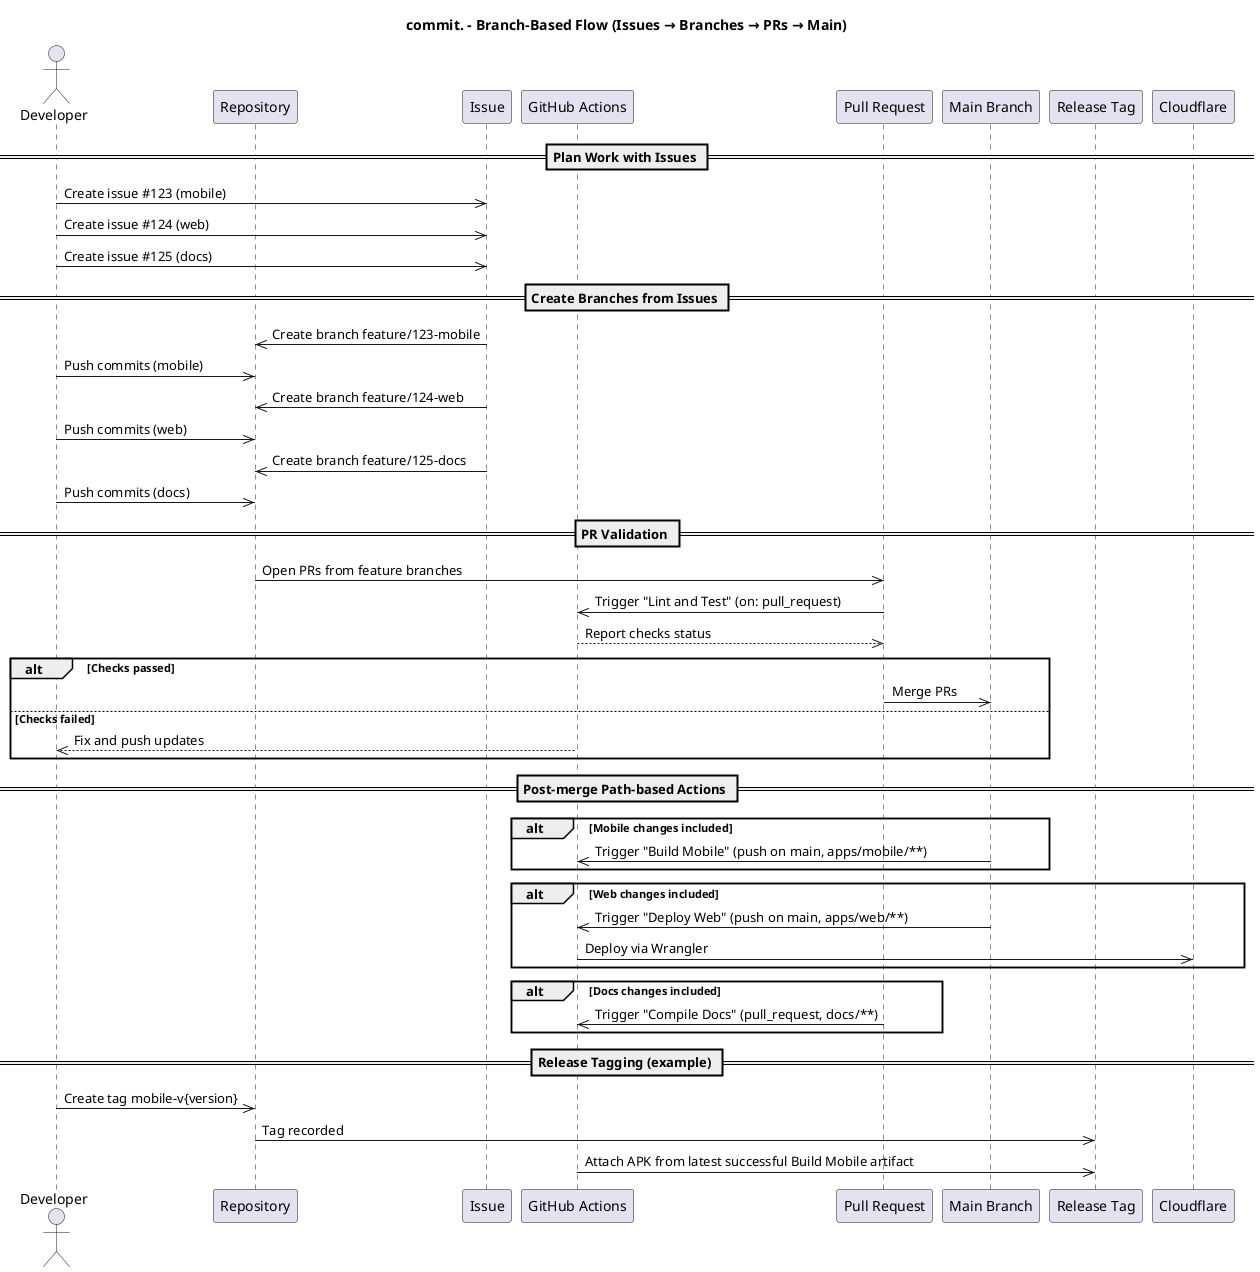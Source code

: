 @startuml branch-flow
title commit. - Branch-Based Flow (Issues → Branches → PRs → Main)

actor Dev as "Developer"
participant Repo as "Repository"
participant Iss as "Issue"
participant GHA as "GitHub Actions"
participant PR as "Pull Request"
participant Main as "Main Branch"
participant Rel as "Release Tag"

== Plan Work with Issues ==
Dev ->> Iss: Create issue #123 (mobile)
Dev ->> Iss: Create issue #124 (web)
Dev ->> Iss: Create issue #125 (docs)

== Create Branches from Issues ==
Iss ->> Repo: Create branch feature/123-mobile
Dev ->> Repo: Push commits (mobile)
Iss ->> Repo: Create branch feature/124-web
Dev ->> Repo: Push commits (web)
Iss ->> Repo: Create branch feature/125-docs
Dev ->> Repo: Push commits (docs)

== PR Validation ==
Repo ->> PR: Open PRs from feature branches
PR ->> GHA: Trigger "Lint and Test" (on: pull_request)
GHA -->> PR: Report checks status

alt Checks passed
  PR ->> Main: Merge PRs
else Checks failed
  GHA -->> Dev: Fix and push updates
end

== Post-merge Path-based Actions ==
alt Mobile changes included
  Main ->> GHA: Trigger "Build Mobile" (push on main, apps/mobile/**)
end

alt Web changes included
  Main ->> GHA: Trigger "Deploy Web" (push on main, apps/web/**)
  GHA ->> "Cloudflare": Deploy via Wrangler
end

alt Docs changes included
  PR ->> GHA: Trigger "Compile Docs" (pull_request, docs/**)
end

== Release Tagging (example) ==
Dev ->> Repo: Create tag mobile-v{version}
Repo ->> Rel: Tag recorded
GHA ->> Rel: Attach APK from latest successful Build Mobile artifact

@enduml


